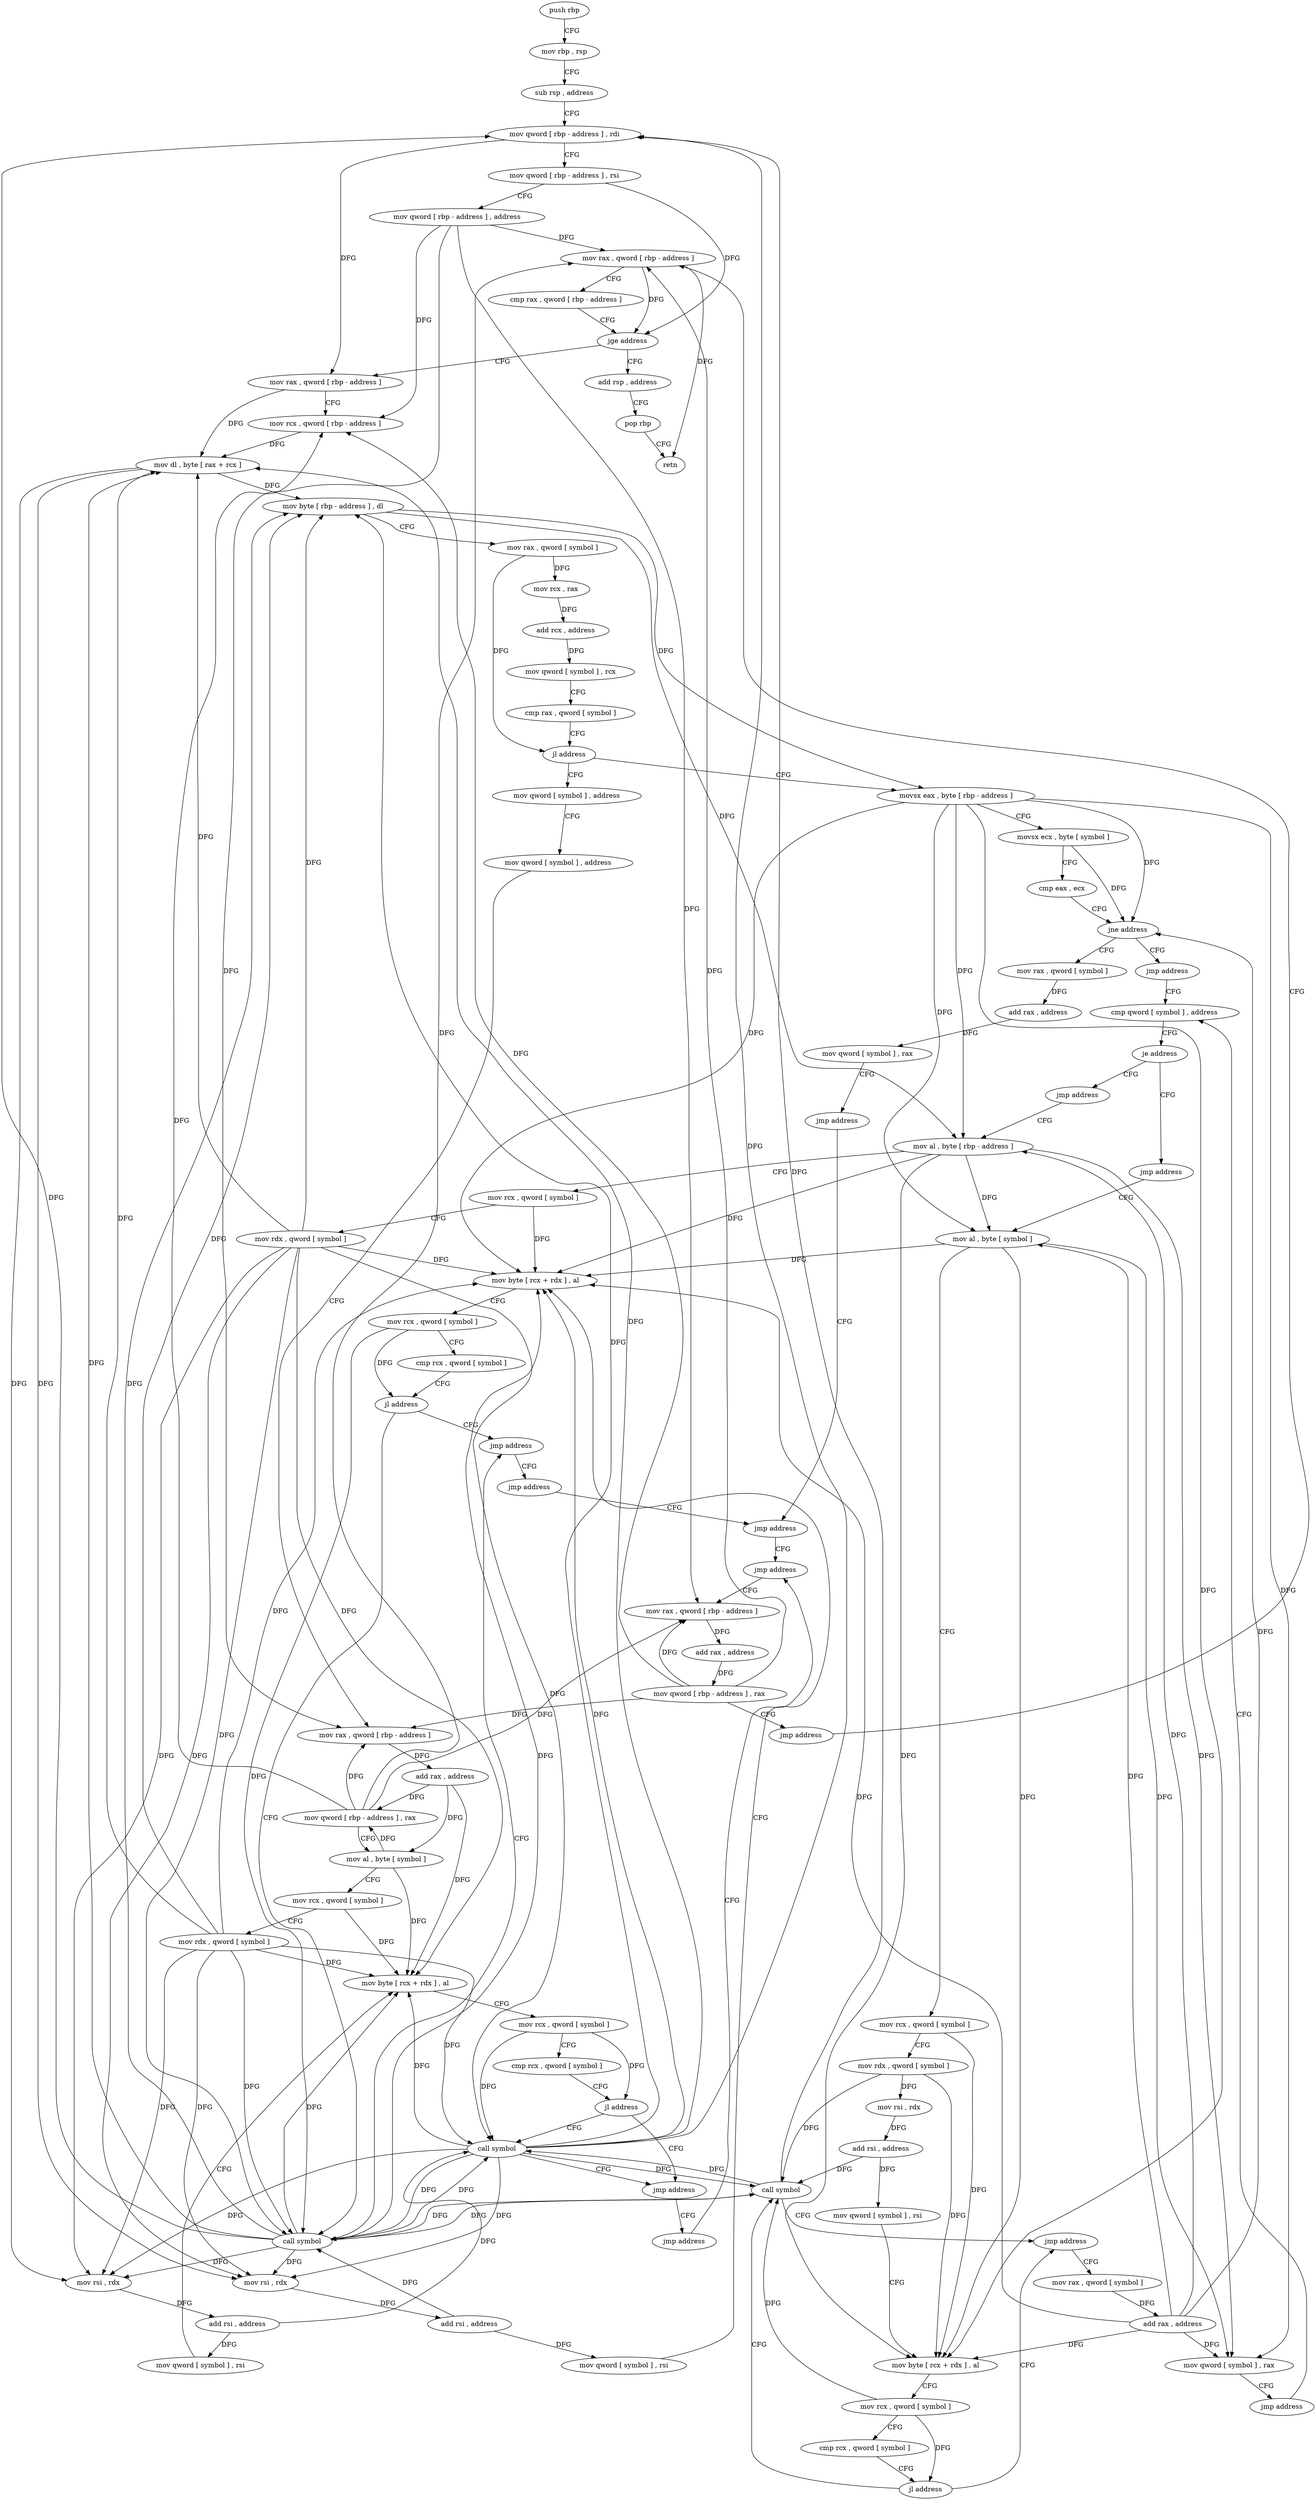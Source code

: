 digraph "func" {
"4250944" [label = "push rbp" ]
"4250945" [label = "mov rbp , rsp" ]
"4250948" [label = "sub rsp , address" ]
"4250952" [label = "mov qword [ rbp - address ] , rdi" ]
"4250956" [label = "mov qword [ rbp - address ] , rsi" ]
"4250960" [label = "mov qword [ rbp - address ] , address" ]
"4250968" [label = "mov rax , qword [ rbp - address ]" ]
"4251441" [label = "add rsp , address" ]
"4251445" [label = "pop rbp" ]
"4251446" [label = "retn" ]
"4250982" [label = "mov rax , qword [ rbp - address ]" ]
"4250986" [label = "mov rcx , qword [ rbp - address ]" ]
"4250990" [label = "mov dl , byte [ rax + rcx ]" ]
"4250993" [label = "mov byte [ rbp - address ] , dl" ]
"4250996" [label = "mov rax , qword [ symbol ]" ]
"4251004" [label = "mov rcx , rax" ]
"4251007" [label = "add rcx , address" ]
"4251014" [label = "mov qword [ symbol ] , rcx" ]
"4251022" [label = "cmp rax , qword [ symbol ]" ]
"4251030" [label = "jl address" ]
"4251155" [label = "movsx eax , byte [ rbp - address ]" ]
"4251036" [label = "mov qword [ symbol ] , address" ]
"4251159" [label = "movsx ecx , byte [ symbol ]" ]
"4251167" [label = "cmp eax , ecx" ]
"4251169" [label = "jne address" ]
"4251202" [label = "jmp address" ]
"4251175" [label = "mov rax , qword [ symbol ]" ]
"4251048" [label = "mov qword [ symbol ] , address" ]
"4251060" [label = "mov rax , qword [ rbp - address ]" ]
"4251064" [label = "add rax , address" ]
"4251070" [label = "mov qword [ rbp - address ] , rax" ]
"4251074" [label = "mov al , byte [ symbol ]" ]
"4251081" [label = "mov rcx , qword [ symbol ]" ]
"4251089" [label = "mov rdx , qword [ symbol ]" ]
"4251097" [label = "mov rsi , rdx" ]
"4251100" [label = "add rsi , address" ]
"4251107" [label = "mov qword [ symbol ] , rsi" ]
"4251115" [label = "mov byte [ rcx + rdx ] , al" ]
"4251118" [label = "mov rcx , qword [ symbol ]" ]
"4251126" [label = "cmp rcx , qword [ symbol ]" ]
"4251134" [label = "jl address" ]
"4251145" [label = "jmp address" ]
"4251140" [label = "call symbol" ]
"4251207" [label = "cmp qword [ symbol ] , address" ]
"4251183" [label = "add rax , address" ]
"4251189" [label = "mov qword [ symbol ] , rax" ]
"4251197" [label = "jmp address" ]
"4251412" [label = "jmp address" ]
"4251150" [label = "jmp address" ]
"4251216" [label = "je address" ]
"4251330" [label = "jmp address" ]
"4251222" [label = "jmp address" ]
"4251417" [label = "jmp address" ]
"4251335" [label = "mov al , byte [ rbp - address ]" ]
"4251227" [label = "mov al , byte [ symbol ]" ]
"4251422" [label = "mov rax , qword [ rbp - address ]" ]
"4251338" [label = "mov rcx , qword [ symbol ]" ]
"4251346" [label = "mov rdx , qword [ symbol ]" ]
"4251354" [label = "mov rsi , rdx" ]
"4251357" [label = "add rsi , address" ]
"4251364" [label = "mov qword [ symbol ] , rsi" ]
"4251372" [label = "mov byte [ rcx + rdx ] , al" ]
"4251375" [label = "mov rcx , qword [ symbol ]" ]
"4251383" [label = "cmp rcx , qword [ symbol ]" ]
"4251391" [label = "jl address" ]
"4251402" [label = "jmp address" ]
"4251397" [label = "call symbol" ]
"4251234" [label = "mov rcx , qword [ symbol ]" ]
"4251242" [label = "mov rdx , qword [ symbol ]" ]
"4251250" [label = "mov rsi , rdx" ]
"4251253" [label = "add rsi , address" ]
"4251260" [label = "mov qword [ symbol ] , rsi" ]
"4251268" [label = "mov byte [ rcx + rdx ] , al" ]
"4251271" [label = "mov rcx , qword [ symbol ]" ]
"4251279" [label = "cmp rcx , qword [ symbol ]" ]
"4251287" [label = "jl address" ]
"4251298" [label = "jmp address" ]
"4251293" [label = "call symbol" ]
"4251426" [label = "add rax , address" ]
"4251432" [label = "mov qword [ rbp - address ] , rax" ]
"4251436" [label = "jmp address" ]
"4251407" [label = "jmp address" ]
"4251303" [label = "mov rax , qword [ symbol ]" ]
"4250972" [label = "cmp rax , qword [ rbp - address ]" ]
"4250976" [label = "jge address" ]
"4251311" [label = "add rax , address" ]
"4251317" [label = "mov qword [ symbol ] , rax" ]
"4251325" [label = "jmp address" ]
"4250944" -> "4250945" [ label = "CFG" ]
"4250945" -> "4250948" [ label = "CFG" ]
"4250948" -> "4250952" [ label = "CFG" ]
"4250952" -> "4250956" [ label = "CFG" ]
"4250952" -> "4250982" [ label = "DFG" ]
"4250956" -> "4250960" [ label = "CFG" ]
"4250956" -> "4250976" [ label = "DFG" ]
"4250960" -> "4250968" [ label = "DFG" ]
"4250960" -> "4250986" [ label = "DFG" ]
"4250960" -> "4251060" [ label = "DFG" ]
"4250960" -> "4251422" [ label = "DFG" ]
"4250968" -> "4250972" [ label = "CFG" ]
"4250968" -> "4250976" [ label = "DFG" ]
"4250968" -> "4251446" [ label = "DFG" ]
"4251441" -> "4251445" [ label = "CFG" ]
"4251445" -> "4251446" [ label = "CFG" ]
"4250982" -> "4250986" [ label = "CFG" ]
"4250982" -> "4250990" [ label = "DFG" ]
"4250986" -> "4250990" [ label = "DFG" ]
"4250990" -> "4250993" [ label = "DFG" ]
"4250990" -> "4251097" [ label = "DFG" ]
"4250990" -> "4251354" [ label = "DFG" ]
"4250993" -> "4250996" [ label = "CFG" ]
"4250993" -> "4251155" [ label = "DFG" ]
"4250993" -> "4251335" [ label = "DFG" ]
"4250996" -> "4251004" [ label = "DFG" ]
"4250996" -> "4251030" [ label = "DFG" ]
"4251004" -> "4251007" [ label = "DFG" ]
"4251007" -> "4251014" [ label = "DFG" ]
"4251014" -> "4251022" [ label = "CFG" ]
"4251022" -> "4251030" [ label = "CFG" ]
"4251030" -> "4251155" [ label = "CFG" ]
"4251030" -> "4251036" [ label = "CFG" ]
"4251155" -> "4251159" [ label = "CFG" ]
"4251155" -> "4251169" [ label = "DFG" ]
"4251155" -> "4251335" [ label = "DFG" ]
"4251155" -> "4251372" [ label = "DFG" ]
"4251155" -> "4251227" [ label = "DFG" ]
"4251155" -> "4251268" [ label = "DFG" ]
"4251155" -> "4251317" [ label = "DFG" ]
"4251036" -> "4251048" [ label = "CFG" ]
"4251159" -> "4251167" [ label = "CFG" ]
"4251159" -> "4251169" [ label = "DFG" ]
"4251167" -> "4251169" [ label = "CFG" ]
"4251169" -> "4251202" [ label = "CFG" ]
"4251169" -> "4251175" [ label = "CFG" ]
"4251202" -> "4251207" [ label = "CFG" ]
"4251175" -> "4251183" [ label = "DFG" ]
"4251048" -> "4251060" [ label = "CFG" ]
"4251060" -> "4251064" [ label = "DFG" ]
"4251064" -> "4251070" [ label = "DFG" ]
"4251064" -> "4251074" [ label = "DFG" ]
"4251064" -> "4251115" [ label = "DFG" ]
"4251070" -> "4251074" [ label = "CFG" ]
"4251070" -> "4250968" [ label = "DFG" ]
"4251070" -> "4250986" [ label = "DFG" ]
"4251070" -> "4251060" [ label = "DFG" ]
"4251070" -> "4251422" [ label = "DFG" ]
"4251074" -> "4251081" [ label = "CFG" ]
"4251074" -> "4251070" [ label = "DFG" ]
"4251074" -> "4251115" [ label = "DFG" ]
"4251081" -> "4251089" [ label = "CFG" ]
"4251081" -> "4251115" [ label = "DFG" ]
"4251089" -> "4251097" [ label = "DFG" ]
"4251089" -> "4250993" [ label = "DFG" ]
"4251089" -> "4250990" [ label = "DFG" ]
"4251089" -> "4251115" [ label = "DFG" ]
"4251089" -> "4251140" [ label = "DFG" ]
"4251089" -> "4251354" [ label = "DFG" ]
"4251089" -> "4251372" [ label = "DFG" ]
"4251089" -> "4251397" [ label = "DFG" ]
"4251097" -> "4251100" [ label = "DFG" ]
"4251100" -> "4251107" [ label = "DFG" ]
"4251100" -> "4251140" [ label = "DFG" ]
"4251107" -> "4251115" [ label = "CFG" ]
"4251115" -> "4251118" [ label = "CFG" ]
"4251118" -> "4251126" [ label = "CFG" ]
"4251118" -> "4251134" [ label = "DFG" ]
"4251118" -> "4251140" [ label = "DFG" ]
"4251126" -> "4251134" [ label = "CFG" ]
"4251134" -> "4251145" [ label = "CFG" ]
"4251134" -> "4251140" [ label = "CFG" ]
"4251145" -> "4251150" [ label = "CFG" ]
"4251140" -> "4251145" [ label = "CFG" ]
"4251140" -> "4250952" [ label = "DFG" ]
"4251140" -> "4250993" [ label = "DFG" ]
"4251140" -> "4251097" [ label = "DFG" ]
"4251140" -> "4250990" [ label = "DFG" ]
"4251140" -> "4251115" [ label = "DFG" ]
"4251140" -> "4251354" [ label = "DFG" ]
"4251140" -> "4251372" [ label = "DFG" ]
"4251140" -> "4251397" [ label = "DFG" ]
"4251140" -> "4251293" [ label = "DFG" ]
"4251207" -> "4251216" [ label = "CFG" ]
"4251183" -> "4251189" [ label = "DFG" ]
"4251189" -> "4251197" [ label = "CFG" ]
"4251197" -> "4251412" [ label = "CFG" ]
"4251412" -> "4251417" [ label = "CFG" ]
"4251150" -> "4251417" [ label = "CFG" ]
"4251216" -> "4251330" [ label = "CFG" ]
"4251216" -> "4251222" [ label = "CFG" ]
"4251330" -> "4251335" [ label = "CFG" ]
"4251222" -> "4251227" [ label = "CFG" ]
"4251417" -> "4251422" [ label = "CFG" ]
"4251335" -> "4251338" [ label = "CFG" ]
"4251335" -> "4251372" [ label = "DFG" ]
"4251335" -> "4251227" [ label = "DFG" ]
"4251335" -> "4251268" [ label = "DFG" ]
"4251335" -> "4251317" [ label = "DFG" ]
"4251227" -> "4251234" [ label = "CFG" ]
"4251227" -> "4251372" [ label = "DFG" ]
"4251227" -> "4251268" [ label = "DFG" ]
"4251227" -> "4251317" [ label = "DFG" ]
"4251422" -> "4251426" [ label = "DFG" ]
"4251338" -> "4251346" [ label = "CFG" ]
"4251338" -> "4251372" [ label = "DFG" ]
"4251346" -> "4251354" [ label = "DFG" ]
"4251346" -> "4250993" [ label = "DFG" ]
"4251346" -> "4251097" [ label = "DFG" ]
"4251346" -> "4250990" [ label = "DFG" ]
"4251346" -> "4251115" [ label = "DFG" ]
"4251346" -> "4251140" [ label = "DFG" ]
"4251346" -> "4251372" [ label = "DFG" ]
"4251346" -> "4251397" [ label = "DFG" ]
"4251354" -> "4251357" [ label = "DFG" ]
"4251357" -> "4251364" [ label = "DFG" ]
"4251357" -> "4251397" [ label = "DFG" ]
"4251364" -> "4251372" [ label = "CFG" ]
"4251372" -> "4251375" [ label = "CFG" ]
"4251375" -> "4251383" [ label = "CFG" ]
"4251375" -> "4251391" [ label = "DFG" ]
"4251375" -> "4251397" [ label = "DFG" ]
"4251383" -> "4251391" [ label = "CFG" ]
"4251391" -> "4251402" [ label = "CFG" ]
"4251391" -> "4251397" [ label = "CFG" ]
"4251402" -> "4251407" [ label = "CFG" ]
"4251397" -> "4251402" [ label = "CFG" ]
"4251397" -> "4250952" [ label = "DFG" ]
"4251397" -> "4250993" [ label = "DFG" ]
"4251397" -> "4251097" [ label = "DFG" ]
"4251397" -> "4251140" [ label = "DFG" ]
"4251397" -> "4251354" [ label = "DFG" ]
"4251397" -> "4250990" [ label = "DFG" ]
"4251397" -> "4251115" [ label = "DFG" ]
"4251397" -> "4251372" [ label = "DFG" ]
"4251397" -> "4251293" [ label = "DFG" ]
"4251234" -> "4251242" [ label = "CFG" ]
"4251234" -> "4251268" [ label = "DFG" ]
"4251242" -> "4251250" [ label = "DFG" ]
"4251242" -> "4251268" [ label = "DFG" ]
"4251242" -> "4251293" [ label = "DFG" ]
"4251250" -> "4251253" [ label = "DFG" ]
"4251253" -> "4251260" [ label = "DFG" ]
"4251253" -> "4251293" [ label = "DFG" ]
"4251260" -> "4251268" [ label = "CFG" ]
"4251268" -> "4251271" [ label = "CFG" ]
"4251271" -> "4251279" [ label = "CFG" ]
"4251271" -> "4251287" [ label = "DFG" ]
"4251271" -> "4251293" [ label = "DFG" ]
"4251279" -> "4251287" [ label = "CFG" ]
"4251287" -> "4251298" [ label = "CFG" ]
"4251287" -> "4251293" [ label = "CFG" ]
"4251298" -> "4251303" [ label = "CFG" ]
"4251293" -> "4251298" [ label = "CFG" ]
"4251293" -> "4250952" [ label = "DFG" ]
"4251293" -> "4251140" [ label = "DFG" ]
"4251293" -> "4251397" [ label = "DFG" ]
"4251426" -> "4251432" [ label = "DFG" ]
"4251432" -> "4251436" [ label = "CFG" ]
"4251432" -> "4250968" [ label = "DFG" ]
"4251432" -> "4250986" [ label = "DFG" ]
"4251432" -> "4251060" [ label = "DFG" ]
"4251432" -> "4251422" [ label = "DFG" ]
"4251436" -> "4250968" [ label = "CFG" ]
"4251407" -> "4251412" [ label = "CFG" ]
"4251303" -> "4251311" [ label = "DFG" ]
"4250972" -> "4250976" [ label = "CFG" ]
"4250976" -> "4251441" [ label = "CFG" ]
"4250976" -> "4250982" [ label = "CFG" ]
"4251311" -> "4251317" [ label = "DFG" ]
"4251311" -> "4251372" [ label = "DFG" ]
"4251311" -> "4251227" [ label = "DFG" ]
"4251311" -> "4251268" [ label = "DFG" ]
"4251311" -> "4251169" [ label = "DFG" ]
"4251311" -> "4251335" [ label = "DFG" ]
"4251317" -> "4251325" [ label = "CFG" ]
"4251325" -> "4251207" [ label = "CFG" ]
}
